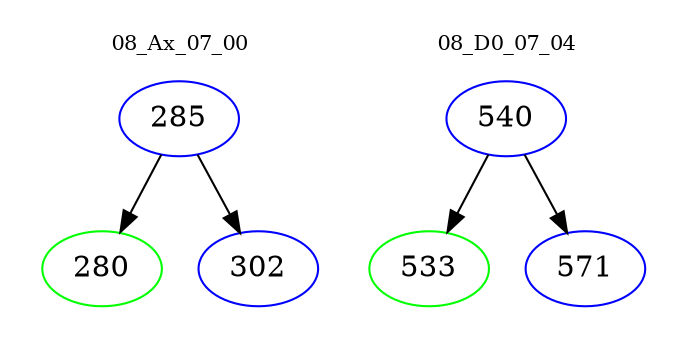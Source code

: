 digraph{
subgraph cluster_0 {
color = white
label = "08_Ax_07_00";
fontsize=10;
T0_285 [label="285", color="blue"]
T0_285 -> T0_280 [color="black"]
T0_280 [label="280", color="green"]
T0_285 -> T0_302 [color="black"]
T0_302 [label="302", color="blue"]
}
subgraph cluster_1 {
color = white
label = "08_D0_07_04";
fontsize=10;
T1_540 [label="540", color="blue"]
T1_540 -> T1_533 [color="black"]
T1_533 [label="533", color="green"]
T1_540 -> T1_571 [color="black"]
T1_571 [label="571", color="blue"]
}
}
